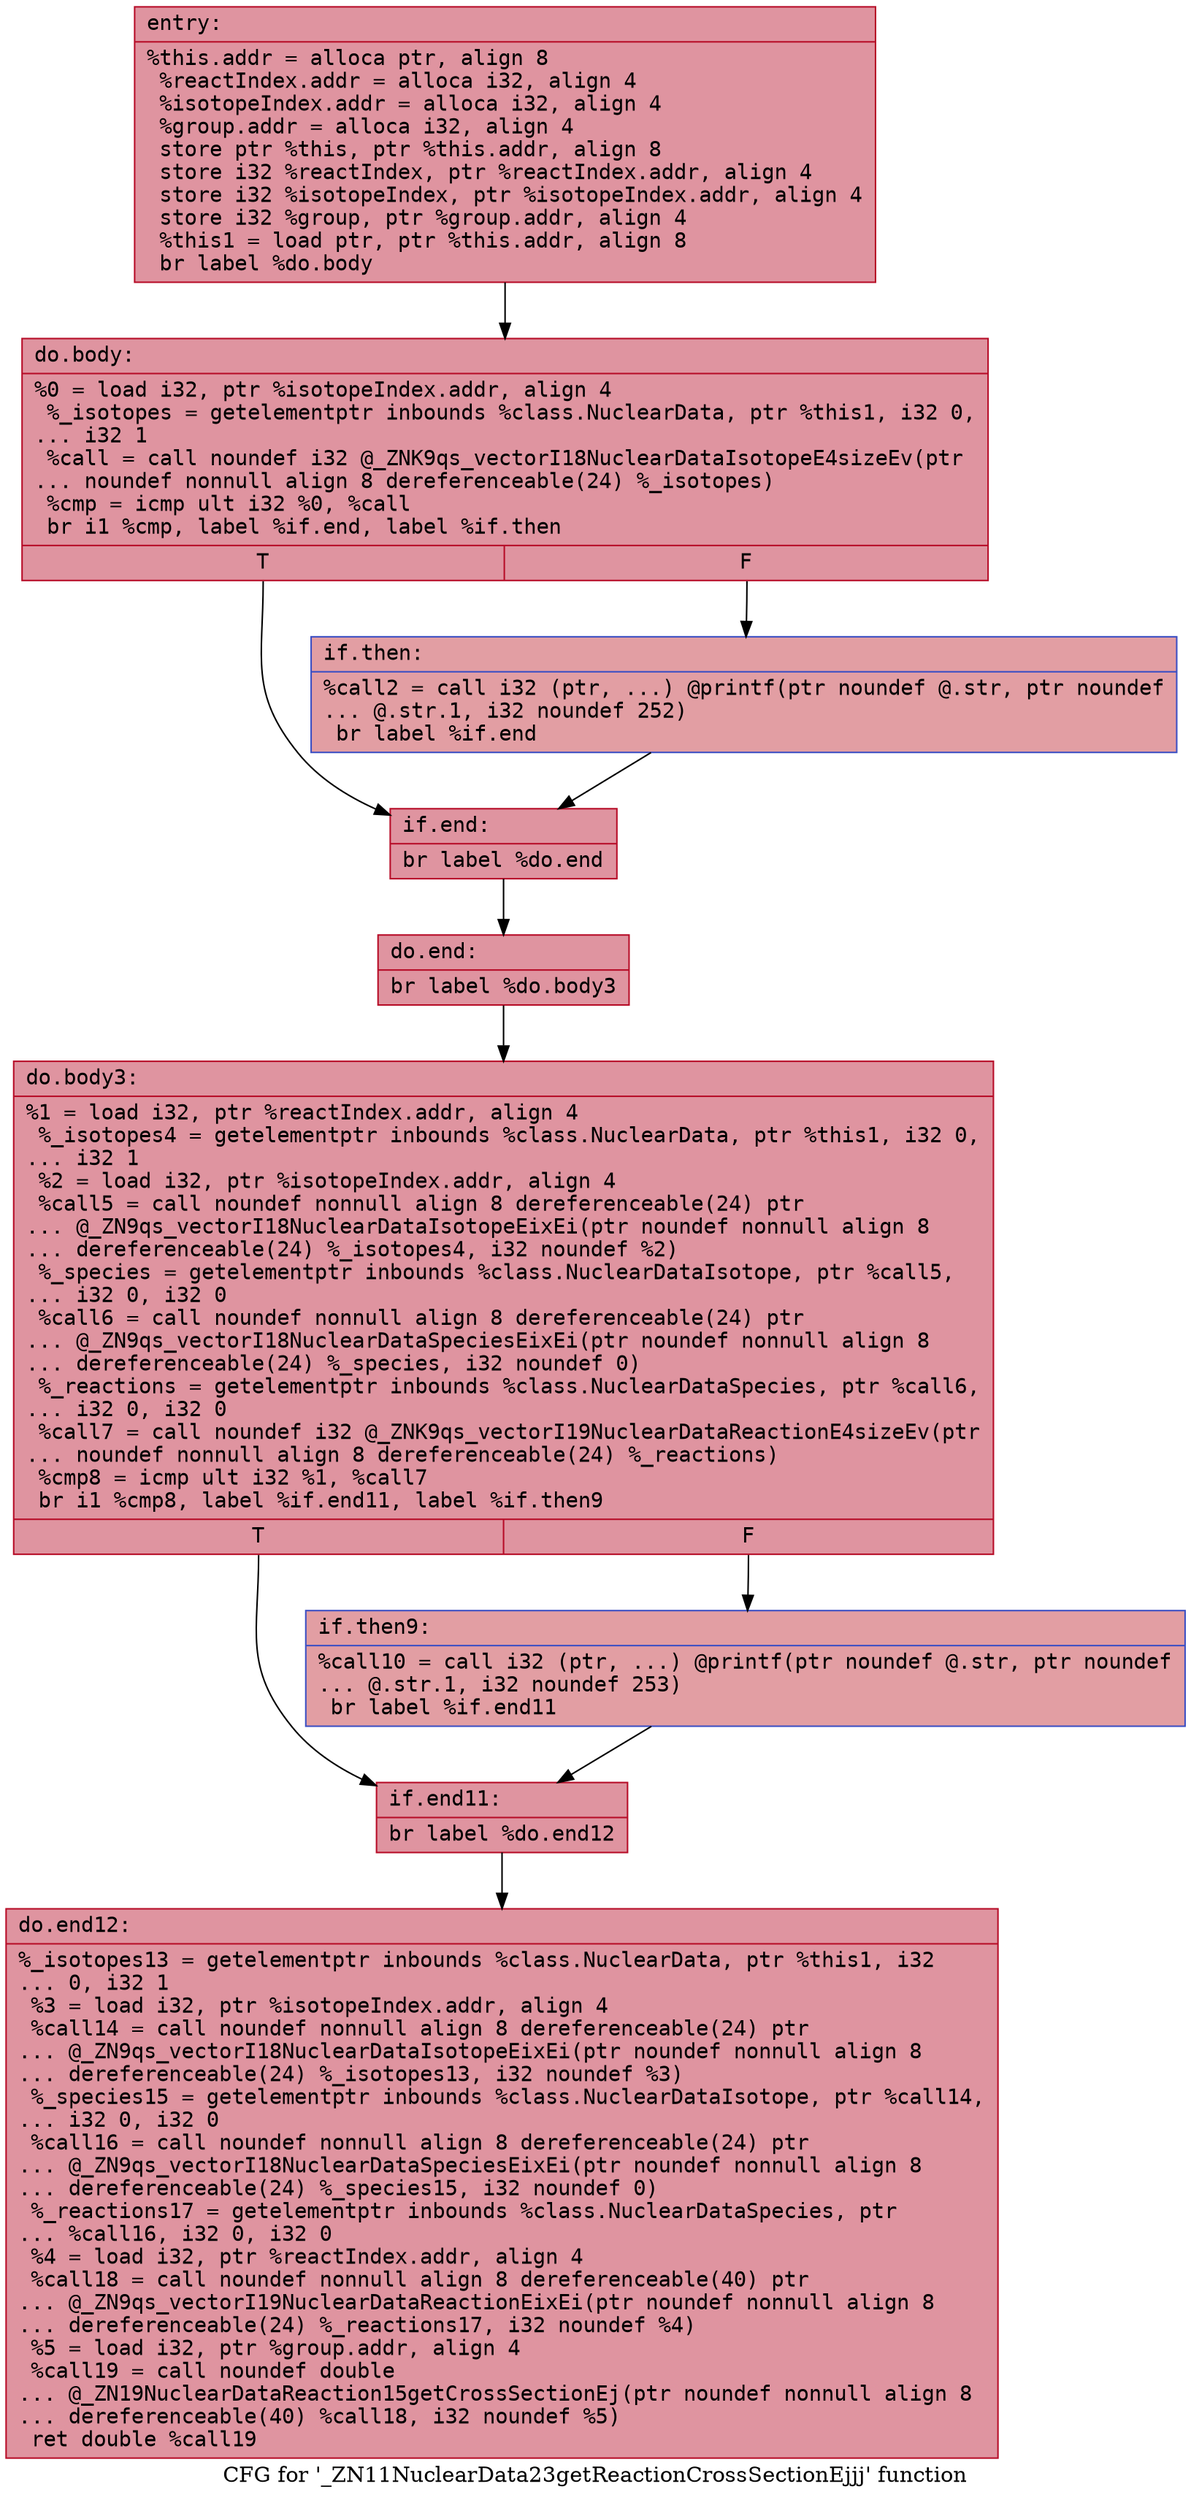 digraph "CFG for '_ZN11NuclearData23getReactionCrossSectionEjjj' function" {
	label="CFG for '_ZN11NuclearData23getReactionCrossSectionEjjj' function";

	Node0x55cf633ebaf0 [shape=record,color="#b70d28ff", style=filled, fillcolor="#b70d2870" fontname="Courier",label="{entry:\l|  %this.addr = alloca ptr, align 8\l  %reactIndex.addr = alloca i32, align 4\l  %isotopeIndex.addr = alloca i32, align 4\l  %group.addr = alloca i32, align 4\l  store ptr %this, ptr %this.addr, align 8\l  store i32 %reactIndex, ptr %reactIndex.addr, align 4\l  store i32 %isotopeIndex, ptr %isotopeIndex.addr, align 4\l  store i32 %group, ptr %group.addr, align 4\l  %this1 = load ptr, ptr %this.addr, align 8\l  br label %do.body\l}"];
	Node0x55cf633ebaf0 -> Node0x55cf633ec180[tooltip="entry -> do.body\nProbability 100.00%" ];
	Node0x55cf633ec180 [shape=record,color="#b70d28ff", style=filled, fillcolor="#b70d2870" fontname="Courier",label="{do.body:\l|  %0 = load i32, ptr %isotopeIndex.addr, align 4\l  %_isotopes = getelementptr inbounds %class.NuclearData, ptr %this1, i32 0,\l... i32 1\l  %call = call noundef i32 @_ZNK9qs_vectorI18NuclearDataIsotopeE4sizeEv(ptr\l... noundef nonnull align 8 dereferenceable(24) %_isotopes)\l  %cmp = icmp ult i32 %0, %call\l  br i1 %cmp, label %if.end, label %if.then\l|{<s0>T|<s1>F}}"];
	Node0x55cf633ec180:s0 -> Node0x55cf633ec700[tooltip="do.body -> if.end\nProbability 50.00%" ];
	Node0x55cf633ec180:s1 -> Node0x55cf633ec770[tooltip="do.body -> if.then\nProbability 50.00%" ];
	Node0x55cf633ec770 [shape=record,color="#3d50c3ff", style=filled, fillcolor="#be242e70" fontname="Courier",label="{if.then:\l|  %call2 = call i32 (ptr, ...) @printf(ptr noundef @.str, ptr noundef\l... @.str.1, i32 noundef 252)\l  br label %if.end\l}"];
	Node0x55cf633ec770 -> Node0x55cf633ec700[tooltip="if.then -> if.end\nProbability 100.00%" ];
	Node0x55cf633ec700 [shape=record,color="#b70d28ff", style=filled, fillcolor="#b70d2870" fontname="Courier",label="{if.end:\l|  br label %do.end\l}"];
	Node0x55cf633ec700 -> Node0x55cf633ec970[tooltip="if.end -> do.end\nProbability 100.00%" ];
	Node0x55cf633ec970 [shape=record,color="#b70d28ff", style=filled, fillcolor="#b70d2870" fontname="Courier",label="{do.end:\l|  br label %do.body3\l}"];
	Node0x55cf633ec970 -> Node0x55cf633eca50[tooltip="do.end -> do.body3\nProbability 100.00%" ];
	Node0x55cf633eca50 [shape=record,color="#b70d28ff", style=filled, fillcolor="#b70d2870" fontname="Courier",label="{do.body3:\l|  %1 = load i32, ptr %reactIndex.addr, align 4\l  %_isotopes4 = getelementptr inbounds %class.NuclearData, ptr %this1, i32 0,\l... i32 1\l  %2 = load i32, ptr %isotopeIndex.addr, align 4\l  %call5 = call noundef nonnull align 8 dereferenceable(24) ptr\l... @_ZN9qs_vectorI18NuclearDataIsotopeEixEi(ptr noundef nonnull align 8\l... dereferenceable(24) %_isotopes4, i32 noundef %2)\l  %_species = getelementptr inbounds %class.NuclearDataIsotope, ptr %call5,\l... i32 0, i32 0\l  %call6 = call noundef nonnull align 8 dereferenceable(24) ptr\l... @_ZN9qs_vectorI18NuclearDataSpeciesEixEi(ptr noundef nonnull align 8\l... dereferenceable(24) %_species, i32 noundef 0)\l  %_reactions = getelementptr inbounds %class.NuclearDataSpecies, ptr %call6,\l... i32 0, i32 0\l  %call7 = call noundef i32 @_ZNK9qs_vectorI19NuclearDataReactionE4sizeEv(ptr\l... noundef nonnull align 8 dereferenceable(24) %_reactions)\l  %cmp8 = icmp ult i32 %1, %call7\l  br i1 %cmp8, label %if.end11, label %if.then9\l|{<s0>T|<s1>F}}"];
	Node0x55cf633eca50:s0 -> Node0x55cf633ec560[tooltip="do.body3 -> if.end11\nProbability 50.00%" ];
	Node0x55cf633eca50:s1 -> Node0x55cf633ec5e0[tooltip="do.body3 -> if.then9\nProbability 50.00%" ];
	Node0x55cf633ec5e0 [shape=record,color="#3d50c3ff", style=filled, fillcolor="#be242e70" fontname="Courier",label="{if.then9:\l|  %call10 = call i32 (ptr, ...) @printf(ptr noundef @.str, ptr noundef\l... @.str.1, i32 noundef 253)\l  br label %if.end11\l}"];
	Node0x55cf633ec5e0 -> Node0x55cf633ec560[tooltip="if.then9 -> if.end11\nProbability 100.00%" ];
	Node0x55cf633ec560 [shape=record,color="#b70d28ff", style=filled, fillcolor="#b70d2870" fontname="Courier",label="{if.end11:\l|  br label %do.end12\l}"];
	Node0x55cf633ec560 -> Node0x55cf633ed740[tooltip="if.end11 -> do.end12\nProbability 100.00%" ];
	Node0x55cf633ed740 [shape=record,color="#b70d28ff", style=filled, fillcolor="#b70d2870" fontname="Courier",label="{do.end12:\l|  %_isotopes13 = getelementptr inbounds %class.NuclearData, ptr %this1, i32\l... 0, i32 1\l  %3 = load i32, ptr %isotopeIndex.addr, align 4\l  %call14 = call noundef nonnull align 8 dereferenceable(24) ptr\l... @_ZN9qs_vectorI18NuclearDataIsotopeEixEi(ptr noundef nonnull align 8\l... dereferenceable(24) %_isotopes13, i32 noundef %3)\l  %_species15 = getelementptr inbounds %class.NuclearDataIsotope, ptr %call14,\l... i32 0, i32 0\l  %call16 = call noundef nonnull align 8 dereferenceable(24) ptr\l... @_ZN9qs_vectorI18NuclearDataSpeciesEixEi(ptr noundef nonnull align 8\l... dereferenceable(24) %_species15, i32 noundef 0)\l  %_reactions17 = getelementptr inbounds %class.NuclearDataSpecies, ptr\l... %call16, i32 0, i32 0\l  %4 = load i32, ptr %reactIndex.addr, align 4\l  %call18 = call noundef nonnull align 8 dereferenceable(40) ptr\l... @_ZN9qs_vectorI19NuclearDataReactionEixEi(ptr noundef nonnull align 8\l... dereferenceable(24) %_reactions17, i32 noundef %4)\l  %5 = load i32, ptr %group.addr, align 4\l  %call19 = call noundef double\l... @_ZN19NuclearDataReaction15getCrossSectionEj(ptr noundef nonnull align 8\l... dereferenceable(40) %call18, i32 noundef %5)\l  ret double %call19\l}"];
}
